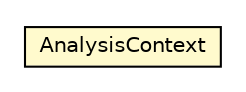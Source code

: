 #!/usr/local/bin/dot
#
# Class diagram 
# Generated by UMLGraph version 5.1 (http://www.umlgraph.org/)
#

digraph G {
	edge [fontname="Helvetica",fontsize=10,labelfontname="Helvetica",labelfontsize=10];
	node [fontname="Helvetica",fontsize=10,shape=plaintext];
	nodesep=0.25;
	ranksep=0.5;
	// org.androidtransfuse.analysis.AnalysisContext
	c24411 [label=<<table title="org.androidtransfuse.analysis.AnalysisContext" border="0" cellborder="1" cellspacing="0" cellpadding="2" port="p" bgcolor="lemonChiffon" href="./AnalysisContext.html">
		<tr><td><table border="0" cellspacing="0" cellpadding="1">
<tr><td align="center" balign="center"> AnalysisContext </td></tr>
		</table></td></tr>
		</table>>, fontname="Helvetica", fontcolor="black", fontsize=10.0];
}


